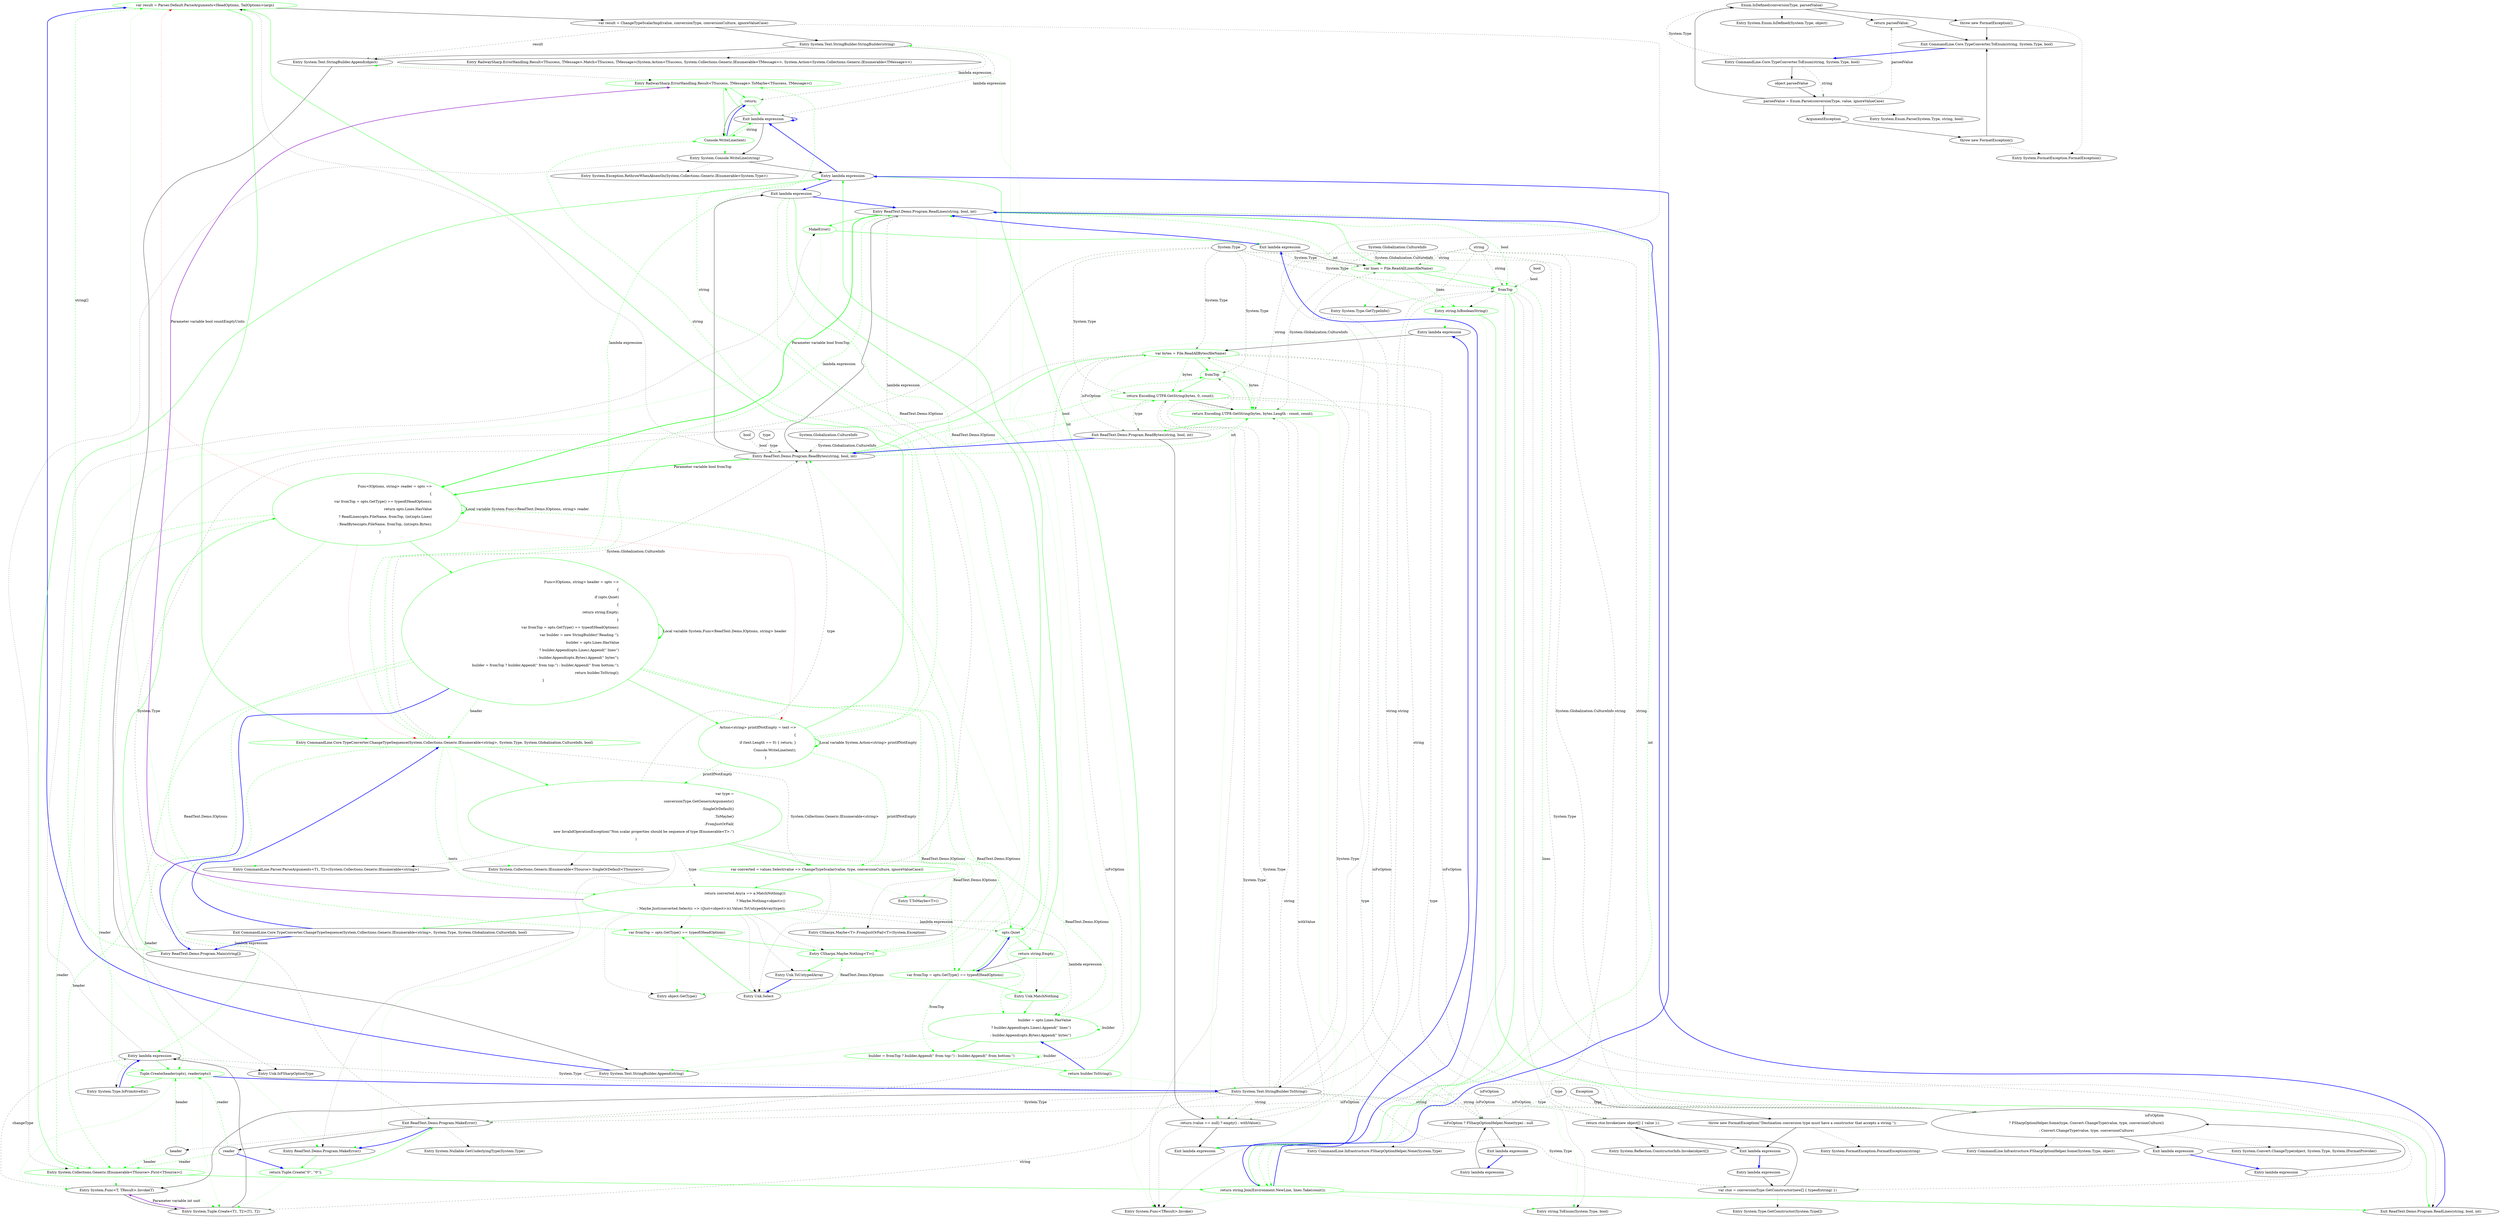 digraph  {
m0_4 [label="var result = Parser.Default.ParseArguments<HeadOptions, TailOptions>(args)", span="41-41", cluster="ReadText.Demo.Program.Main(string[])", file="Program.cs", color=green, community=0];
m0_30 [label="var result = ChangeTypeScalarImpl(value, conversionType, conversionCulture, ignoreValueCase)", span="43-43", cluster="CommandLine.Core.TypeConverter.ChangeTypeScalar(string, System.Type, System.Globalization.CultureInfo, bool)", file="Program.cs"];
m0_31 [label="Entry System.Text.StringBuilder.StringBuilder(string)", span="0-0", cluster="System.Text.StringBuilder.StringBuilder(string)", file="Program.cs"];
m0_32 [label="Entry System.Text.StringBuilder.Append(object)", span="0-0", cluster="System.Text.StringBuilder.Append(object)", file="Program.cs"];
m0_33 [label="Entry System.Text.StringBuilder.Append(string)", span="0-0", cluster="System.Text.StringBuilder.Append(string)", file="Program.cs"];
m0_59 [label="Entry System.Func<TResult>.Invoke()", span="0-0", cluster="System.Func<TResult>.Invoke()", file="Program.cs"];
m0_67 [label="Exit lambda expression", span="53-74", cluster="lambda expression", file="Program.cs"];
m0_11 [label="Entry System.Collections.Generic.IEnumerable<TSource>.SingleOrDefault<TSource>()", span="0-0", cluster="System.Collections.Generic.IEnumerable<TSource>.SingleOrDefault<TSource>()", file="Program.cs"];
m0_66 [label="return (value == null) ? empty() : withValue();", span="73-73", cluster="lambda expression", file="Program.cs"];
m0_102 [label="Entry System.Enum.IsDefined(System.Type, object)", span="0-0", cluster="System.Enum.IsDefined(System.Type, object)", file="Program.cs"];
m0_50 [label="MakeError()", span="46-46", cluster="lambda expression", file="Program.cs", color=green, community=0];
m0_34 [label="Entry System.Text.StringBuilder.ToString()", span="0-0", cluster="System.Text.StringBuilder.ToString()", file="Program.cs"];
m0_44 [label="Entry System.Func<T, TResult>.Invoke(T)", span="0-0", cluster="System.Func<T, TResult>.Invoke(T)", file="Program.cs"];
m0_45 [label="Entry System.Tuple.Create<T1, T2>(T1, T2)", span="0-0", cluster="System.Tuple.Create<T1, T2>(T1, T2)", file="Program.cs"];
m0_46 [label="Entry lambda expression", span="45-45", cluster="lambda expression", file="Program.cs"];
m0_47 [label="Tuple.Create(header(opts), reader(opts))", span="45-45", cluster="lambda expression", file="Program.cs", color=green, community=1];
m0_12 [label="Entry T.ToMaybe<T>()", span="249-249", cluster="T.ToMaybe<T>()", file="Program.cs"];
m0_60 [label="Entry lambda expression", span="53-74", cluster="lambda expression", file="Program.cs"];
m0_77 [label="Entry CommandLine.Infrastructure.FSharpOptionHelper.Some(System.Type, object)", span="17-17", cluster="CommandLine.Infrastructure.FSharpOptionHelper.Some(System.Type, object)", file="Program.cs"];
m0_16 [label="var fromTop = opts.GetType() == typeof(HeadOptions)", span="16-16", cluster="lambda expression", file="Program.cs", color=green, community=0];
m0_49 [label="Entry Unk.IsFSharpOptionType", span="", cluster="Unk.IsFSharpOptionType", file="Program.cs"];
m0_71 [label=header, span="", cluster="CommandLine.Infrastructure.FSharpOptionHelper.GetUnderlyingType(System.Type)", file="Program.cs"];
m0_57 [label="Entry System.Type.GetTypeInfo()", span="218-218", cluster="System.Type.GetTypeInfo()", file="Program.cs"];
m0_72 [label="Entry System.Nullable.GetUnderlyingType(System.Type)", span="0-0", cluster="System.Nullable.GetUnderlyingType(System.Type)", file="Program.cs"];
m0_0 [label="Entry ReadText.Demo.Program.Main(string[])", span="12-12", cluster="ReadText.Demo.Program.Main(string[])", file="Program.cs"];
m0_1 [label="Func<IOptions, string> reader = opts =>\r\n		        {\r\n		            var fromTop = opts.GetType() == typeof(HeadOptions);\r\n		            return opts.Lines.HasValue\r\n		                ? ReadLines(opts.FileName, fromTop, (int)opts.Lines)\r\n		                : ReadBytes(opts.FileName, fromTop, (int)opts.Bytes);\r\n		        }", span="14-20", cluster="ReadText.Demo.Program.Main(string[])", color=green, community=1, file="Program.cs"];
m0_2 [label="Func<IOptions, string> header = opts =>\r\n		        {\r\n		            if (opts.Quiet)\r\n		            {\r\n		                return string.Empty;\r\n		            }\r\n                    var fromTop = opts.GetType() == typeof(HeadOptions);\r\n		            var builder = new StringBuilder(''Reading '');\r\n		            builder = opts.Lines.HasValue\r\n		                ? builder.Append(opts.Lines).Append('' lines'')\r\n		                : builder.Append(opts.Bytes).Append('' bytes'');\r\n		            builder = fromTop ? builder.Append('' from top:'') : builder.Append('' from bottom:'');\r\n		            return builder.ToString();\r\n		        }", span="21-34", cluster="ReadText.Demo.Program.Main(string[])", file="Program.cs", color=green, community=1];
m0_19 [label="Entry object.GetType()", span="0-0", cluster="object.GetType()", file="Program.cs"];
m0_22 [label="Exit lambda expression", span="34-34", cluster="lambda expression", file="Program.cs"];
m0_21 [label="Entry ReadText.Demo.Program.ReadBytes(string, bool, int)", span="64-64", cluster="ReadText.Demo.Program.ReadBytes(string, bool, int)", file="Program.cs"];
m0_20 [label="Entry ReadText.Demo.Program.ReadLines(string, bool, int)", span="54-54", cluster="ReadText.Demo.Program.ReadLines(string, bool, int)", file="Program.cs"];
m0_23 [label="opts.Quiet", span="23-23", cluster="lambda expression", file="Program.cs", color=green, community=0];
m0_27 [label="builder = opts.Lines.HasValue\r\n		                ? builder.Append(opts.Lines).Append('' lines'')\r\n		                : builder.Append(opts.Bytes).Append('' bytes'')", span="29-31", cluster="lambda expression", file="Program.cs", color=green, community=1];
m0_24 [label="return string.Empty;", span="25-25", cluster="lambda expression", file="Program.cs", color=green, community=0];
m0_25 [label="var fromTop = opts.GetType() == typeof(HeadOptions)", span="27-27", cluster="lambda expression", file="Program.cs", color=green, community=0];
m0_28 [label="builder = fromTop ? builder.Append('' from top:'') : builder.Append('' from bottom:'')", span="32-32", cluster="lambda expression", file="Program.cs", color=green, community=0];
m0_29 [label="return builder.ToString();", span="33-33", cluster="lambda expression", file="Program.cs", color=green, community=0];
m0_37 [label="return;", span="37-37", cluster="lambda expression", file="Program.cs", color=green, community=0];
m0_39 [label="Exit lambda expression", span="35-39", cluster="lambda expression", file="Program.cs"];
m0_38 [label="Console.WriteLine(text)", span="38-38", cluster="lambda expression", file="Program.cs", color=green, community=0];
m0_40 [label="Entry System.Console.WriteLine(string)", span="0-0", cluster="System.Console.WriteLine(string)", file="Program.cs"];
m0_41 [label="Entry lambda expression", span="44-44", cluster="lambda expression", file="Program.cs"];
m0_52 [label="var lines = File.ReadAllLines(fileName)", span="56-56", cluster="ReadText.Demo.Program.ReadLines(string, bool, int)", file="Program.cs", color=green, community=0];
m0_61 [label="var bytes = File.ReadAllBytes(fileName)", span="66-66", cluster="ReadText.Demo.Program.ReadBytes(string, bool, int)", file="Program.cs", color=green, community=0];
m0_62 [label=fromTop, span="67-67", cluster="ReadText.Demo.Program.ReadBytes(string, bool, int)", file="Program.cs", color=green, community=0];
m0_69 [label="Exit ReadText.Demo.Program.MakeError()", span="74-74", cluster="ReadText.Demo.Program.MakeError()", file="Program.cs"];
m0_63 [label="return Encoding.UTF8.GetString(bytes, 0, count);", span="69-69", cluster="ReadText.Demo.Program.ReadBytes(string, bool, int)", file="Program.cs", color=green, community=0];
m0_64 [label="return Encoding.UTF8.GetString(bytes, bytes.Length - count, count);", span="71-71", cluster="ReadText.Demo.Program.ReadBytes(string, bool, int)", file="Program.cs", color=green, community=0];
m0_74 [label="isFsOption\r\n                                ? FSharpOptionHelper.Some(type, Convert.ChangeType(value, type, conversionCulture))\r\n                                : Convert.ChangeType(value, type, conversionCulture)", span="67-69", cluster="lambda expression", file="Program.cs"];
m0_53 [label=fromTop, span="57-57", cluster="ReadText.Demo.Program.ReadLines(string, bool, int)", file="Program.cs", color=green, community=0];
m0_83 [label="var ctor = conversionType.GetConstructor(new[] { typeof(string) })", span="85-85", cluster="lambda expression", file="Program.cs"];
m0_84 [label="return ctor.Invoke(new object[] { value });", span="86-86", cluster="lambda expression", file="Program.cs"];
m0_51 [label="Exit lambda expression", span="46-46", cluster="lambda expression", file="Program.cs"];
m0_54 [label="return string.Join(Environment.NewLine, lines.Take(count));", span="59-59", cluster="ReadText.Demo.Program.ReadLines(string, bool, int)", file="Program.cs", color=green, community=0];
m0_65 [label="Exit ReadText.Demo.Program.ReadBytes(string, bool, int)", span="64-64", cluster="ReadText.Demo.Program.ReadBytes(string, bool, int)", file="Program.cs"];
m0_79 [label="isFsOption ? FSharpOptionHelper.None(type) : null", span="71-71", cluster="lambda expression", file="Program.cs"];
m0_68 [label="return Tuple.Create(''\0'', ''\0'');", span="76-76", cluster="ReadText.Demo.Program.MakeError()", file="Program.cs", color=green, community=0];
m0_70 [label=reader, span="", cluster="lambda expression", file="Program.cs"];
m0_73 [label="Entry lambda expression", span="66-69", cluster="lambda expression", file="Program.cs"];
m0_75 [label="Exit lambda expression", span="66-69", cluster="lambda expression", file="Program.cs"];
m0_78 [label="Entry lambda expression", span="71-71", cluster="lambda expression", file="Program.cs"];
m0_80 [label="Exit lambda expression", span="71-71", cluster="lambda expression", file="Program.cs"];
m0_82 [label="Entry lambda expression", span="81-92", cluster="lambda expression", file="Program.cs"];
m0_85 [label=Exception, span="88-88", cluster="lambda expression", file="Program.cs"];
m0_86 [label="throw new FormatException(''Destination conversion type must have a constructor that accepts a string.'');", span="90-90", cluster="lambda expression", file="Program.cs"];
m0_87 [label="Exit lambda expression", span="81-92", cluster="lambda expression", file="Program.cs"];
m0_17 [label="Entry CSharpx.Maybe.Nothing<T>()", span="116-116", cluster="CSharpx.Maybe.Nothing<T>()", color=green, community=1, file="Program.cs"];
m0_42 [label="Entry System.Collections.Generic.IEnumerable<TSource>.First<TSource>()", span="0-0", cluster="System.Collections.Generic.IEnumerable<TSource>.First<TSource>()", color=green, community=0, file="Program.cs"];
m0_15 [label="Entry Unk.Select", span="", cluster="Unk.Select", file="Program.cs"];
m0_18 [label="Entry Unk.ToUntypedArray", span="", cluster="Unk.ToUntypedArray", file="Program.cs"];
m0_48 [label="Entry System.Type.IsPrimitiveEx()", span="201-201", cluster="System.Type.IsPrimitiveEx()", file="Program.cs"];
m0_36 [label="Entry RailwaySharp.ErrorHandling.Result<TSuccess, TMessage>.ToMaybe<TSuccess, TMessage>()", span="25-25", cluster="RailwaySharp.ErrorHandling.Result<TSuccess, TMessage>.ToMaybe<TSuccess, TMessage>()", color=green, community=0, file="Program.cs"];
m0_26 [label="Entry Unk.MatchNothing", span="", cluster="Unk.MatchNothing", color=green, community=0, file="Program.cs"];
m0_58 [label="Entry string.ToEnum(System.Type, bool)", span="100-100", cluster="string.ToEnum(System.Type, bool)", file="Program.cs"];
m0_76 [label="Entry System.Convert.ChangeType(object, System.Type, System.IFormatProvider)", span="0-0", cluster="System.Convert.ChangeType(object, System.Type, System.IFormatProvider)", file="Program.cs"];
m0_3 [label="Action<string> printIfNotEmpty = text =>\r\n                {\r\n                    if (text.Length == 0) { return; }\r\n                    Console.WriteLine(text);\r\n                }", span="35-39", cluster="ReadText.Demo.Program.Main(string[])", file="Program.cs", color=green, community=1];
m0_10 [label="Entry CommandLine.Parser.ParseArguments<T1, T2>(System.Collections.Generic.IEnumerable<string>)", span="25-25", cluster="CommandLine.Parser.ParseArguments<T1, T2>(System.Collections.Generic.IEnumerable<string>)", file="Program.cs"];
m0_56 [label="Exit ReadText.Demo.Program.ReadLines(string, bool, int)", span="54-54", cluster="ReadText.Demo.Program.ReadLines(string, bool, int)", file="Program.cs"];
m0_91 [label="Entry CommandLine.Core.TypeConverter.ToEnum(string, System.Type, bool)", span="100-100", cluster="CommandLine.Core.TypeConverter.ToEnum(string, System.Type, bool)", file="Program.cs"];
m0_92 [label="object parsedValue", span="102-102", cluster="CommandLine.Core.TypeConverter.ToEnum(string, System.Type, bool)", file="Program.cs"];
m0_93 [label="parsedValue = Enum.Parse(conversionType, value, ignoreValueCase)", span="105-105", cluster="CommandLine.Core.TypeConverter.ToEnum(string, System.Type, bool)", file="Program.cs"];
m0_96 [label="Enum.IsDefined(conversionType, parsedValue)", span="111-111", cluster="CommandLine.Core.TypeConverter.ToEnum(string, System.Type, bool)", file="Program.cs"];
m0_94 [label=ArgumentException, span="107-107", cluster="CommandLine.Core.TypeConverter.ToEnum(string, System.Type, bool)", file="Program.cs"];
m0_97 [label="return parsedValue;", span="113-113", cluster="CommandLine.Core.TypeConverter.ToEnum(string, System.Type, bool)", file="Program.cs"];
m0_95 [label="throw new FormatException();", span="109-109", cluster="CommandLine.Core.TypeConverter.ToEnum(string, System.Type, bool)", file="Program.cs"];
m0_98 [label="throw new FormatException();", span="115-115", cluster="CommandLine.Core.TypeConverter.ToEnum(string, System.Type, bool)", file="Program.cs"];
m0_99 [label="Exit CommandLine.Core.TypeConverter.ToEnum(string, System.Type, bool)", span="100-100", cluster="CommandLine.Core.TypeConverter.ToEnum(string, System.Type, bool)", file="Program.cs"];
m0_90 [label="Entry System.FormatException.FormatException(string)", span="0-0", cluster="System.FormatException.FormatException(string)", file="Program.cs"];
m0_5 [label="Entry CommandLine.Core.TypeConverter.ChangeTypeSequence(System.Collections.Generic.IEnumerable<string>, System.Type, System.Globalization.CultureInfo, bool)", span="24-24", cluster="CommandLine.Core.TypeConverter.ChangeTypeSequence(System.Collections.Generic.IEnumerable<string>, System.Type, System.Globalization.CultureInfo, bool)", color=green, community=1, file="Program.cs"];
m0_6 [label="var type =\r\n                conversionType.GetGenericArguments()\r\n                              .SingleOrDefault()\r\n                              .ToMaybe()\r\n                              .FromJustOrFail(\r\n                                  new InvalidOperationException(''Non scalar properties should be sequence of type IEnumerable<T>.'')\r\n                    )", span="26-32", cluster="CommandLine.Core.TypeConverter.ChangeTypeSequence(System.Collections.Generic.IEnumerable<string>, System.Type, System.Globalization.CultureInfo, bool)", color=green, community=0, file="Program.cs"];
m0_7 [label="var converted = values.Select(value => ChangeTypeScalar(value, type, conversionCulture, ignoreValueCase))", span="34-34", cluster="CommandLine.Core.TypeConverter.ChangeTypeSequence(System.Collections.Generic.IEnumerable<string>, System.Type, System.Globalization.CultureInfo, bool)", color=green, community=0, file="Program.cs"];
m0_8 [label="return converted.Any(a => a.MatchNothing())\r\n                ? Maybe.Nothing<object>()\r\n                : Maybe.Just(converted.Select(c => ((Just<object>)c).Value).ToUntypedArray(type));", span="36-38", cluster="CommandLine.Core.TypeConverter.ChangeTypeSequence(System.Collections.Generic.IEnumerable<string>, System.Type, System.Globalization.CultureInfo, bool)", color=green, community=0, file="Program.cs"];
m0_9 [label="Exit CommandLine.Core.TypeConverter.ChangeTypeSequence(System.Collections.Generic.IEnumerable<string>, System.Type, System.Globalization.CultureInfo, bool)", span="24-24", cluster="CommandLine.Core.TypeConverter.ChangeTypeSequence(System.Collections.Generic.IEnumerable<string>, System.Type, System.Globalization.CultureInfo, bool)", file="Program.cs"];
m0_88 [label="Entry System.Type.GetConstructor(System.Type[])", span="0-0", cluster="System.Type.GetConstructor(System.Type[])", file="Program.cs"];
m0_14 [label="Entry CSharpx.Maybe<T>.FromJustOrFail<T>(System.Exception)", span="355-355", cluster="CSharpx.Maybe<T>.FromJustOrFail<T>(System.Exception)", file="Program.cs"];
m0_100 [label="Entry System.Enum.Parse(System.Type, string, bool)", span="0-0", cluster="System.Enum.Parse(System.Type, string, bool)", file="Program.cs"];
m0_13 [label="Entry ReadText.Demo.Program.MakeError()", span="74-74", cluster="ReadText.Demo.Program.MakeError()", file="Program.cs"];
m0_55 [label="Entry string.IsBooleanString()", span="65-65", cluster="string.IsBooleanString()", color=green, community=0, file="Program.cs"];
m0_81 [label="Entry CommandLine.Infrastructure.FSharpOptionHelper.None(System.Type)", span="25-25", cluster="CommandLine.Infrastructure.FSharpOptionHelper.None(System.Type)", file="Program.cs"];
m0_35 [label="Entry RailwaySharp.ErrorHandling.Result<TSuccess, TMessage>.Match<TSuccess, TMessage>(System.Action<TSuccess, System.Collections.Generic.IEnumerable<TMessage>>, System.Action<System.Collections.Generic.IEnumerable<TMessage>>)", span="495-495", cluster="RailwaySharp.ErrorHandling.Result<TSuccess, TMessage>.Match<TSuccess, TMessage>(System.Action<TSuccess, System.Collections.Generic.IEnumerable<TMessage>>, System.Action<System.Collections.Generic.IEnumerable<TMessage>>)", file="Program.cs"];
m0_89 [label="Entry System.Reflection.ConstructorInfo.Invoke(object[])", span="0-0", cluster="System.Reflection.ConstructorInfo.Invoke(object[])", file="Program.cs"];
m0_101 [label="Entry System.FormatException.FormatException()", span="0-0", cluster="System.FormatException.FormatException()", file="Program.cs"];
m0_43 [label="Entry System.Exception.RethrowWhenAbsentIn(System.Collections.Generic.IEnumerable<System.Type>)", span="11-11", cluster="System.Exception.RethrowWhenAbsentIn(System.Collections.Generic.IEnumerable<System.Type>)", file="Program.cs"];
m0_103 [label="System.Globalization.CultureInfo", span="", file="Program.cs"];
m0_104 [label=bool, span="", file="Program.cs"];
m0_105 [label=type, span="", file="Program.cs"];
m0_106 [label=string, span="", file="Program.cs"];
m0_107 [label="System.Type", span="", file="Program.cs"];
m0_108 [label="System.Globalization.CultureInfo", span="", file="Program.cs"];
m0_109 [label=bool, span="", file="Program.cs"];
m0_110 [label=isFsOption, span="", file="Program.cs"];
m0_111 [label=type, span="", file="Program.cs"];
m0_4 -> m0_30  [key=0, style=solid];
m0_4 -> m0_5  [key=0, style=solid, color=green];
m0_4 -> m0_10  [key=2, style=dotted, color=green];
m0_30 -> m0_31  [key=0, style=solid];
m0_30 -> m0_34  [key=2, style=dotted];
m0_30 -> m0_32  [key=1, style=dashed, color=darkseagreen4, label=result];
m0_31 -> m0_32  [key=0, style=solid];
m0_31 -> m0_35  [key=2, style=dotted];
m0_31 -> m0_37  [key=1, style=dashed, color=darkseagreen4, label="lambda expression"];
m0_31 -> m0_39  [key=1, style=dashed, color=darkseagreen4, label="lambda expression"];
m0_32 -> m0_33  [key=0, style=solid];
m0_32 -> m0_36  [key=2, style=dotted];
m0_33 -> m0_4  [key=0, style=bold, color=blue];
m0_67 -> m0_60  [key=0, style=bold, color=blue];
m0_66 -> m0_67  [key=0, style=solid];
m0_66 -> m0_59  [key=2, style=dotted];
m0_50 -> m0_51  [key=0, style=solid, color=green];
m0_50 -> m0_13  [key=2, style=dotted, color=green];
m0_34 -> m0_44  [key=0, style=solid];
m0_34 -> m0_52  [key=1, style=dashed, color=darkseagreen4, label=string];
m0_34 -> m0_61  [key=1, style=dashed, color=darkseagreen4, label="System.Type"];
m0_34 -> m0_62  [key=1, style=dashed, color=darkseagreen4, label="System.Type"];
m0_34 -> m0_69  [key=1, style=dashed, color=darkseagreen4, label="System.Type"];
m0_34 -> m0_63  [key=1, style=dashed, color=darkseagreen4, label="System.Type"];
m0_34 -> m0_64  [key=1, style=dashed, color=darkseagreen4, label=string];
m0_34 -> m0_74  [key=1, style=dashed, color=darkseagreen4, label=string];
m0_34 -> m0_66  [key=1, style=dashed, color=darkseagreen4, label=string];
m0_34 -> m0_53  [key=1, style=dashed, color=darkseagreen4, label=string];
m0_34 -> m0_45  [key=1, style=dashed, color=darkseagreen4, label=string];
m0_34 -> m0_83  [key=1, style=dashed, color=darkseagreen4, label="System.Type"];
m0_34 -> m0_84  [key=1, style=dashed, color=darkseagreen4, label=string];
m0_34 -> m0_46  [key=1, style=dashed, color=darkseagreen4, label="System.Type"];
m0_44 -> m0_45  [key=0, style=solid];
m0_44 -> m0_46  [key=1, style=dashed, color=darkseagreen4, label=changeType];
m0_45 -> m0_46  [key=0, style=solid];
m0_45 -> m0_44  [key=3, color=darkorchid, style=bold, label="Parameter variable int unit"];
m0_46 -> m0_47  [key=0, style=solid, color=green];
m0_46 -> m0_48  [key=2, style=dotted];
m0_46 -> m0_49  [key=2, style=dotted];
m0_46 -> m0_50  [key=2, style=dotted];
m0_47 -> m0_34  [key=0, style=bold, color=blue];
m0_47 -> m0_48  [key=0, style=solid, color=green];
m0_47 -> m0_44  [key=2, style=dotted, color=green];
m0_47 -> m0_45  [key=2, style=dotted, color=green];
m0_60 -> m0_61  [key=0, style=solid];
m0_16 -> m0_17  [key=0, style=solid, color=green];
m0_16 -> m0_19  [key=2, style=dotted, color=green];
m0_71 -> m0_42  [key=1, style=dashed, color=green, label=header];
m0_71 -> m0_47  [key=1, style=dashed, color=green, label=header];
m0_0 -> m0_1  [key=0, style=solid, color=green];
m0_0 -> m0_4  [key=1, style=dashed, color=green, label="string[]"];
m0_1 -> m0_2  [key=0, style=solid, color=green];
m0_1 -> m0_3  [key=2, style=dotted, color=red];
m0_1 -> m0_4  [key=2, style=dotted, color=red];
m0_1 -> m0_5  [key=2, style=dotted, color=red];
m0_1 -> m0_1  [key=3, color=green, style=bold, label="Local variable System.Func<ReadText.Demo.IOptions, string> reader"];
m0_1 -> m0_16  [key=1, style=dashed, color=green, label="ReadText.Demo.IOptions"];
m0_1 -> m0_17  [key=1, style=dashed, color=green, label="ReadText.Demo.IOptions"];
m0_1 -> m0_42  [key=1, style=dashed, color=green, label=reader];
m0_1 -> m0_47  [key=1, style=dashed, color=green, label=reader];
m0_2 -> m0_0  [key=0, style=bold, color=blue];
m0_2 -> m0_2  [key=3, color=green, style=bold, label="Local variable System.Func<ReadText.Demo.IOptions, string> header"];
m0_2 -> m0_3  [key=0, style=solid, color=green];
m0_2 -> m0_23  [key=1, style=dashed, color=green, label="ReadText.Demo.IOptions"];
m0_2 -> m0_25  [key=1, style=dashed, color=green, label="ReadText.Demo.IOptions"];
m0_2 -> m0_27  [key=1, style=dashed, color=green, label="ReadText.Demo.IOptions"];
m0_2 -> m0_5  [key=1, style=dashed, color=green, label=header];
m0_2 -> m0_42  [key=1, style=dashed, color=green, label=header];
m0_2 -> m0_47  [key=1, style=dashed, color=green, label=header];
m0_22 -> m0_23  [key=0, style=solid, color=green];
m0_22 -> m0_25  [key=1, style=dashed, color=green, label="ReadText.Demo.IOptions"];
m0_22 -> m0_27  [key=1, style=dashed, color=green, label="ReadText.Demo.IOptions"];
m0_22 -> m0_20  [key=0, style=bold, color=blue];
m0_21 -> m0_22  [key=0, style=solid];
m0_21 -> m0_4  [key=2, style=dotted];
m0_21 -> m0_1  [key=3, color=green, style=bold, label="Parameter variable bool fromTop"];
m0_21 -> m0_61  [key=0, style=solid, color=green];
m0_21 -> m0_62  [key=1, style=dashed, color=green, label=bool];
m0_21 -> m0_63  [key=1, style=dashed, color=green, label=int];
m0_21 -> m0_64  [key=1, style=dashed, color=green, label=int];
m0_20 -> m0_21  [key=0, style=solid];
m0_20 -> m0_50  [key=0, style=solid, color=green];
m0_20 -> m0_1  [key=3, color=green, style=bold, label="Parameter variable bool fromTop"];
m0_20 -> m0_52  [key=0, style=solid, color=green];
m0_20 -> m0_53  [key=1, style=dashed, color=green, label=bool];
m0_20 -> m0_54  [key=1, style=dashed, color=green, label=int];
m0_20 -> m0_55  [key=1, style=dashed, color=green, label=int];
m0_23 -> m0_24  [key=0, style=solid, color=green];
m0_23 -> m0_25  [key=0, style=solid, color=green];
m0_27 -> m0_28  [key=0, style=solid, color=green];
m0_27 -> m0_27  [key=1, style=dashed, color=green, label=builder];
m0_27 -> m0_32  [key=2, style=dotted, color=green];
m0_27 -> m0_33  [key=2, style=dotted, color=green];
m0_24 -> m0_25  [key=0, style=solid];
m0_24 -> m0_26  [key=2, style=dotted];
m0_24 -> m0_41  [key=0, style=solid, color=green];
m0_25 -> m0_23  [key=0, style=bold, color=blue];
m0_25 -> m0_26  [key=0, style=solid, color=green];
m0_25 -> m0_19  [key=2, style=dotted, color=green];
m0_25 -> m0_28  [key=1, style=dashed, color=green, label=fromTop];
m0_28 -> m0_29  [key=0, style=solid, color=green];
m0_28 -> m0_28  [key=1, style=dashed, color=green, label=builder];
m0_28 -> m0_33  [key=2, style=dotted, color=green];
m0_29 -> m0_27  [key=0, style=bold, color=blue];
m0_29 -> m0_41  [key=0, style=solid, color=green];
m0_29 -> m0_34  [key=2, style=dotted, color=green];
m0_37 -> m0_38  [key=0, style=solid];
m0_37 -> m0_39  [key=0, style=solid, color=green];
m0_39 -> m0_40  [key=0, style=solid];
m0_39 -> m0_36  [key=0, style=solid, color=green];
m0_39 -> m0_38  [key=1, style=dashed, color=green, label=string];
m0_39 -> m0_39  [key=0, style=bold, color=blue];
m0_38 -> m0_37  [key=0, style=bold, color=blue];
m0_38 -> m0_39  [key=0, style=solid, color=green];
m0_38 -> m0_40  [key=2, style=dotted, color=green];
m0_40 -> m0_41  [key=0, style=solid];
m0_40 -> m0_42  [key=2, style=dotted];
m0_40 -> m0_43  [key=2, style=dotted];
m0_41 -> m0_39  [key=0, style=bold, color=blue];
m0_41 -> m0_22  [key=0, style=bold, color=blue];
m0_41 -> m0_42  [key=0, style=solid, color=green];
m0_52 -> m0_53  [key=0, style=solid, color=green];
m0_52 -> m0_57  [key=2, style=dotted, color=green];
m0_52 -> m0_54  [key=1, style=dashed, color=green, label=lines];
m0_52 -> m0_55  [key=1, style=dashed, color=green, label=lines];
m0_61 -> m0_62  [key=0, style=solid, color=green];
m0_61 -> m0_49  [key=2, style=dotted];
m0_61 -> m0_69  [key=1, style=dashed, color=darkseagreen4, label=isFsOption];
m0_61 -> m0_64  [key=1, style=dashed, color=green, label=bytes];
m0_61 -> m0_74  [key=1, style=dashed, color=darkseagreen4, label=isFsOption];
m0_61 -> m0_65  [key=1, style=dashed, color=darkseagreen4, label=isFsOption];
m0_61 -> m0_79  [key=1, style=dashed, color=darkseagreen4, label=isFsOption];
m0_61 -> m0_66  [key=2, style=dotted, color=green];
m0_61 -> m0_63  [key=1, style=dashed, color=green, label=bytes];
m0_62 -> m0_63  [key=0, style=solid, color=green];
m0_62 -> m0_64  [key=0, style=solid, color=green];
m0_69 -> m0_70  [key=0, style=solid];
m0_69 -> m0_71  [key=2, style=dotted];
m0_69 -> m0_72  [key=2, style=dotted];
m0_69 -> m0_13  [key=0, style=bold, color=blue];
m0_63 -> m0_64  [key=0, style=solid];
m0_63 -> m0_59  [key=2, style=dotted];
m0_63 -> m0_74  [key=1, style=dashed, color=darkseagreen4, label=type];
m0_63 -> m0_65  [key=1, style=dashed, color=darkseagreen4, label=type];
m0_63 -> m0_79  [key=1, style=dashed, color=darkseagreen4, label=type];
m0_63 -> m0_67  [key=2, style=dotted, color=green];
m0_64 -> m0_65  [key=0, style=solid, color=green];
m0_64 -> m0_66  [key=1, style=dashed, color=darkseagreen4, label=withValue];
m0_64 -> m0_67  [key=2, style=dotted, color=green];
m0_74 -> m0_75  [key=0, style=solid];
m0_74 -> m0_76  [key=2, style=dotted];
m0_74 -> m0_77  [key=2, style=dotted];
m0_53 -> m0_54  [key=0, style=solid, color=green];
m0_53 -> m0_55  [key=2, style=dotted];
m0_53 -> m0_56  [key=2, style=dotted];
m0_53 -> m0_57  [key=2, style=dotted];
m0_53 -> m0_58  [key=2, style=dotted];
m0_53 -> m0_59  [key=2, style=dotted];
m0_83 -> m0_84  [key=0, style=solid];
m0_83 -> m0_88  [key=2, style=dotted];
m0_84 -> m0_87  [key=0, style=solid];
m0_84 -> m0_89  [key=2, style=dotted];
m0_51 -> m0_52  [key=0, style=solid];
m0_51 -> m0_20  [key=0, style=bold, color=blue];
m0_54 -> m0_51  [key=0, style=bold, color=blue];
m0_54 -> m0_41  [key=0, style=bold, color=blue];
m0_54 -> m0_56  [key=0, style=solid, color=green];
m0_54 -> m0_58  [key=2, style=dotted, color=green];
m0_54 -> m0_59  [key=2, style=dotted, color=green];
m0_65 -> m0_66  [key=0, style=solid];
m0_65 -> m0_21  [key=0, style=bold, color=blue];
m0_79 -> m0_80  [key=0, style=solid];
m0_79 -> m0_81  [key=2, style=dotted];
m0_68 -> m0_69  [key=0, style=solid, color=green];
m0_68 -> m0_45  [key=2, style=dotted, color=green];
m0_70 -> m0_68  [key=0, style=bold, color=blue];
m0_70 -> m0_42  [key=1, style=dashed, color=green, label=reader];
m0_70 -> m0_47  [key=1, style=dashed, color=green, label=reader];
m0_73 -> m0_74  [key=0, style=solid];
m0_75 -> m0_73  [key=0, style=bold, color=blue];
m0_78 -> m0_79  [key=0, style=solid];
m0_80 -> m0_78  [key=0, style=bold, color=blue];
m0_82 -> m0_83  [key=0, style=solid];
m0_85 -> m0_86  [key=0, style=solid];
m0_86 -> m0_87  [key=0, style=solid];
m0_86 -> m0_90  [key=2, style=dotted];
m0_87 -> m0_82  [key=0, style=bold, color=blue];
m0_17 -> m0_18  [key=0, style=solid, color=green];
m0_17 -> m0_20  [key=2, style=dotted, color=green];
m0_17 -> m0_21  [key=2, style=dotted, color=green];
m0_42 -> m0_54  [key=0, style=solid, color=green];
m0_42 -> m0_44  [key=2, style=dotted, color=green];
m0_42 -> m0_45  [key=2, style=dotted, color=green];
m0_15 -> m0_16  [key=0, style=solid, color=green];
m0_15 -> m0_17  [key=1, style=dashed, color=green, label="ReadText.Demo.IOptions"];
m0_18 -> m0_15  [key=0, style=bold, color=blue];
m0_48 -> m0_46  [key=0, style=bold, color=blue];
m0_36 -> m0_37  [key=0, style=solid, color=green];
m0_36 -> m0_38  [key=0, style=solid, color=green];
m0_26 -> m0_27  [key=0, style=solid, color=green];
m0_26 -> m0_31  [key=2, style=dotted, color=green];
m0_3 -> m0_4  [key=0, style=solid, color=green];
m0_3 -> m0_3  [key=3, color=green, style=bold, label="Local variable System.Action<string> printIfNotEmpty"];
m0_3 -> m0_36  [key=1, style=dashed, color=green, label=string];
m0_3 -> m0_38  [key=1, style=dashed, color=green, label=string];
m0_3 -> m0_6  [key=1, style=dashed, color=green, label=printIfNotEmpty];
m0_3 -> m0_7  [key=1, style=dashed, color=green, label=printIfNotEmpty];
m0_56 -> m0_20  [key=0, style=bold, color=blue];
m0_91 -> m0_92  [key=0, style=solid];
m0_91 -> m0_93  [key=1, style=dashed, color=darkseagreen4, label=string];
m0_91 -> m0_96  [key=1, style=dashed, color=darkseagreen4, label="System.Type"];
m0_92 -> m0_93  [key=0, style=solid];
m0_93 -> m0_94  [key=0, style=solid];
m0_93 -> m0_96  [key=0, style=solid];
m0_93 -> m0_100  [key=2, style=dotted];
m0_93 -> m0_97  [key=1, style=dashed, color=darkseagreen4, label=parsedValue];
m0_96 -> m0_97  [key=0, style=solid];
m0_96 -> m0_98  [key=0, style=solid];
m0_96 -> m0_102  [key=2, style=dotted];
m0_94 -> m0_95  [key=0, style=solid];
m0_97 -> m0_99  [key=0, style=solid];
m0_95 -> m0_99  [key=0, style=solid];
m0_95 -> m0_101  [key=2, style=dotted];
m0_98 -> m0_99  [key=0, style=solid];
m0_98 -> m0_101  [key=2, style=dotted];
m0_99 -> m0_91  [key=0, style=bold, color=blue];
m0_5 -> m0_6  [key=0, style=solid, color=green];
m0_5 -> m0_11  [key=2, style=dotted, color=green];
m0_5 -> m0_41  [key=1, style=dashed, color=green, label="lambda expression"];
m0_5 -> m0_46  [key=1, style=dashed, color=green, label="lambda expression"];
m0_5 -> m0_20  [key=1, style=dashed, color=green, label="lambda expression"];
m0_5 -> m0_7  [key=1, style=dashed, color=darkseagreen4, label="System.Collections.Generic.IEnumerable<string>"];
m0_5 -> m0_8  [key=1, style=dashed, color=green, label=texts];
m0_5 -> m0_21  [key=1, style=dashed, color=darkseagreen4, label="System.Globalization.CultureInfo"];
m0_6 -> m0_7  [key=0, style=solid, color=green];
m0_6 -> m0_12  [key=2, style=dotted, color=green];
m0_6 -> m0_10  [key=2, style=dotted];
m0_6 -> m0_11  [key=2, style=dotted];
m0_6 -> m0_13  [key=2, style=dotted];
m0_6 -> m0_14  [key=2, style=dotted];
m0_6 -> m0_21  [key=1, style=dashed, color=darkseagreen4, label=type];
m0_6 -> m0_8  [key=1, style=dashed, color=darkseagreen4, label=type];
m0_7 -> m0_8  [key=0, style=solid, color=green];
m0_7 -> m0_12  [key=2, style=dotted, color=green];
m0_7 -> m0_15  [key=2, style=dotted];
m0_7 -> m0_20  [key=1, style=dashed, color=darkseagreen4, label="lambda expression"];
m0_8 -> m0_9  [key=0, style=solid, color=green];
m0_8 -> m0_13  [key=2, style=dotted, color=green];
m0_8 -> m0_14  [key=2, style=dotted, color=green];
m0_8 -> m0_16  [key=2, style=dotted];
m0_8 -> m0_17  [key=2, style=dotted];
m0_8 -> m0_15  [key=2, style=dotted];
m0_8 -> m0_18  [key=2, style=dotted];
m0_8 -> m0_19  [key=2, style=dotted];
m0_8 -> m0_23  [key=1, style=dashed, color=darkseagreen4, label="lambda expression"];
m0_8 -> m0_27  [key=1, style=dashed, color=darkseagreen4, label="lambda expression"];
m0_8 -> m0_36  [key=3, color=darkorchid, style=bold, label="Parameter variable bool countEmptyUnits"];
m0_9 -> m0_0  [key=0, style=bold, color=blue];
m0_9 -> m0_5  [key=0, style=bold, color=blue];
m0_13 -> m0_68  [key=0, style=solid, color=green];
m0_55 -> m0_56  [key=0, style=solid, color=green];
m0_55 -> m0_60  [key=2, style=dotted, color=green];
m0_55 -> m0_58  [key=2, style=dotted, color=green];
m0_55 -> m0_59  [key=2, style=dotted, color=green];
m0_103 -> m0_21  [key=1, style=dashed, color=darkseagreen4, label="System.Globalization.CultureInfo"];
m0_104 -> m0_21  [key=1, style=dashed, color=darkseagreen4, label=bool];
m0_105 -> m0_21  [key=1, style=dashed, color=darkseagreen4, label=type];
m0_106 -> m0_52  [key=1, style=dashed, color=darkseagreen4, label=string];
m0_106 -> m0_64  [key=1, style=dashed, color=darkseagreen4, label=string];
m0_106 -> m0_74  [key=1, style=dashed, color=darkseagreen4, label=string];
m0_106 -> m0_66  [key=1, style=dashed, color=darkseagreen4, label=string];
m0_106 -> m0_53  [key=1, style=dashed, color=darkseagreen4, label=string];
m0_106 -> m0_84  [key=1, style=dashed, color=darkseagreen4, label=string];
m0_107 -> m0_52  [key=1, style=dashed, color=darkseagreen4, label="System.Type"];
m0_107 -> m0_61  [key=1, style=dashed, color=darkseagreen4, label="System.Type"];
m0_107 -> m0_62  [key=1, style=dashed, color=darkseagreen4, label="System.Type"];
m0_107 -> m0_69  [key=1, style=dashed, color=darkseagreen4, label="System.Type"];
m0_107 -> m0_63  [key=1, style=dashed, color=darkseagreen4, label="System.Type"];
m0_107 -> m0_53  [key=1, style=dashed, color=darkseagreen4, label="System.Type"];
m0_107 -> m0_83  [key=1, style=dashed, color=darkseagreen4, label="System.Type"];
m0_108 -> m0_52  [key=1, style=dashed, color=darkseagreen4, label="System.Globalization.CultureInfo"];
m0_108 -> m0_64  [key=1, style=dashed, color=darkseagreen4, label="System.Globalization.CultureInfo"];
m0_108 -> m0_74  [key=1, style=dashed, color=darkseagreen4, label="System.Globalization.CultureInfo"];
m0_109 -> m0_53  [key=1, style=dashed, color=darkseagreen4, label=bool];
m0_110 -> m0_69  [key=1, style=dashed, color=darkseagreen4, label=isFsOption];
m0_110 -> m0_74  [key=1, style=dashed, color=darkseagreen4, label=isFsOption];
m0_110 -> m0_79  [key=1, style=dashed, color=darkseagreen4, label=isFsOption];
m0_111 -> m0_74  [key=1, style=dashed, color=darkseagreen4, label=type];
m0_111 -> m0_79  [key=1, style=dashed, color=darkseagreen4, label=type];
}
